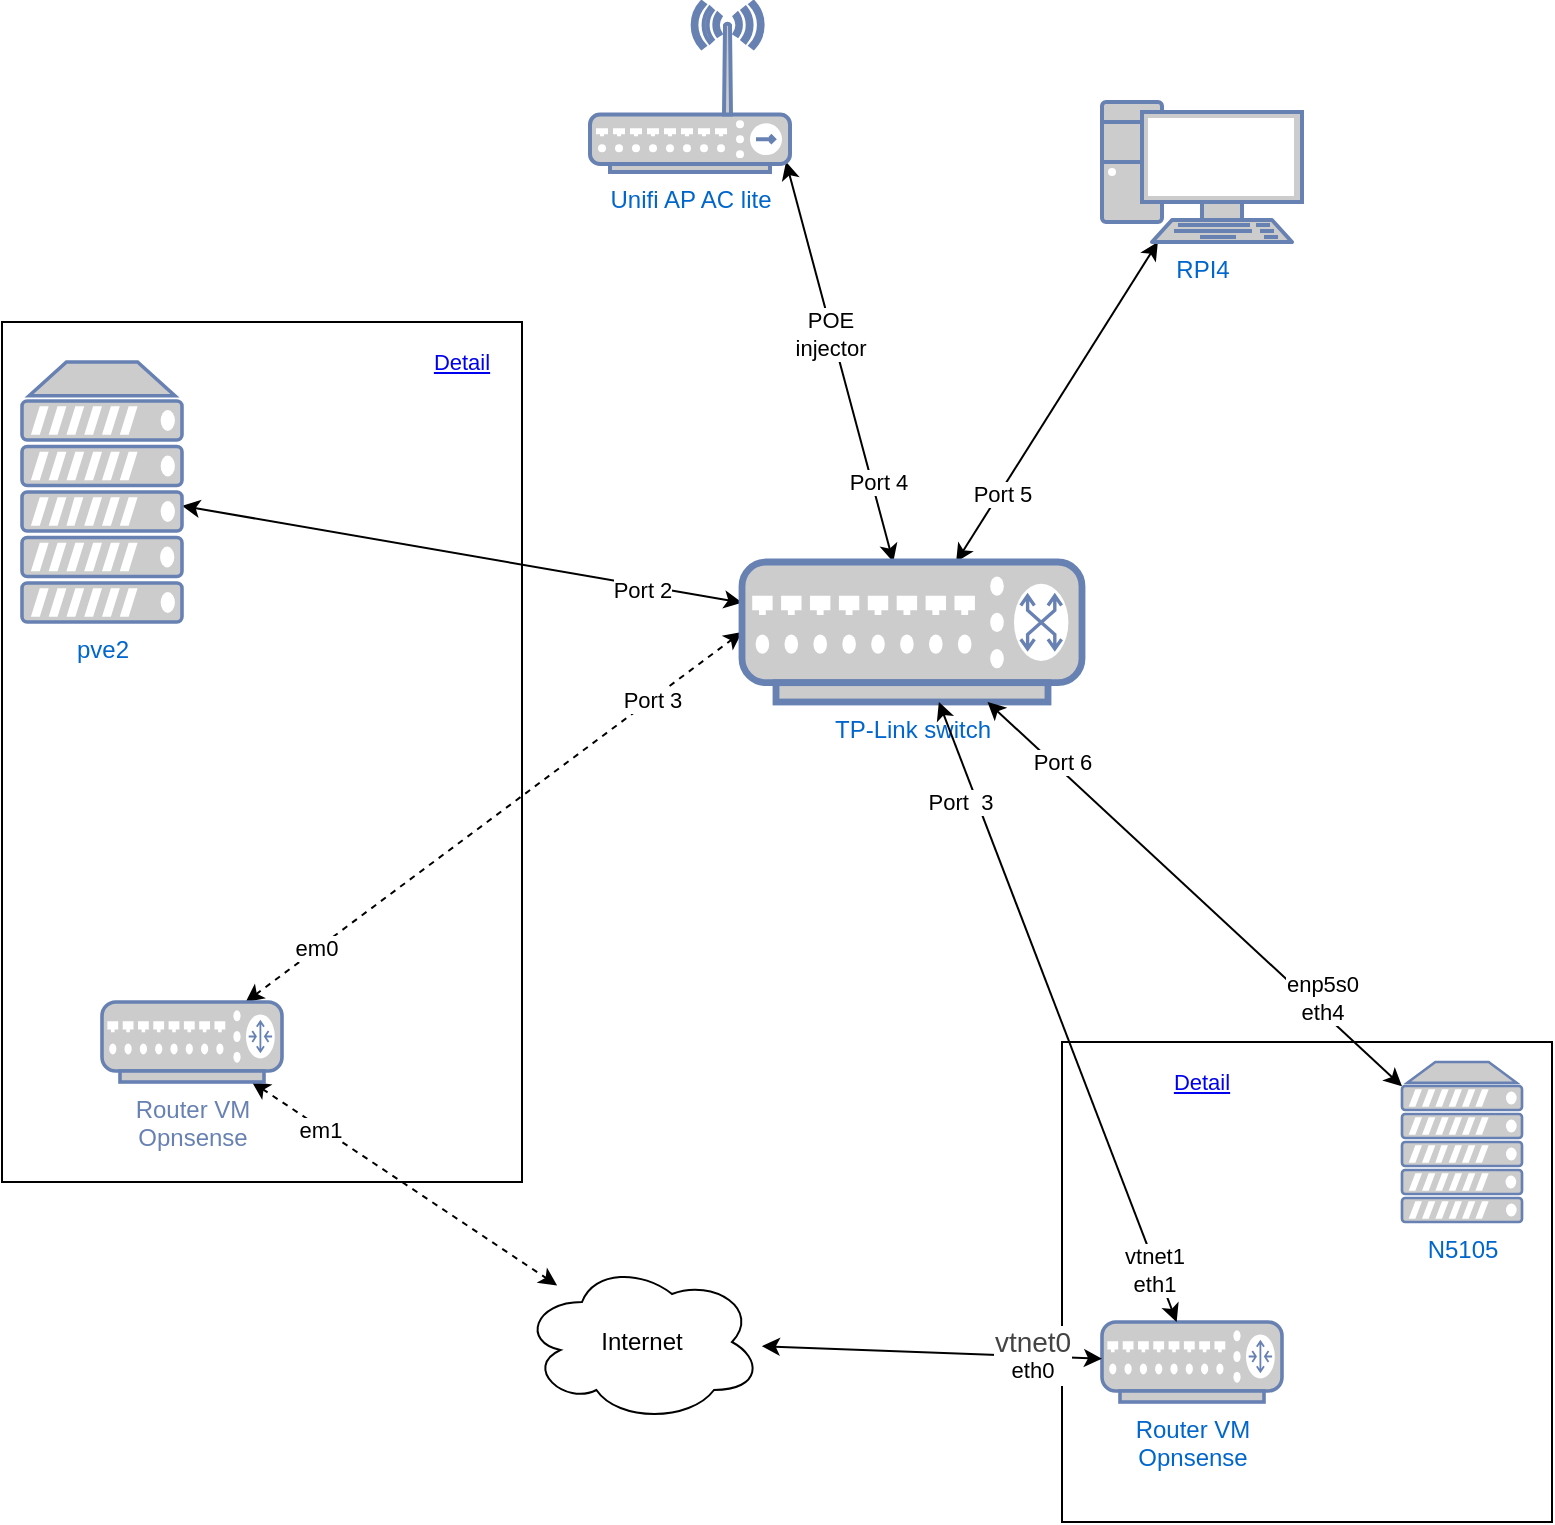 <mxfile version="20.3.7" type="github" pages="5">
  <diagram id="RK82QppB5NHQeaTOXXpw" name="Over All">
    <mxGraphModel dx="1422" dy="1967" grid="1" gridSize="10" guides="1" tooltips="1" connect="1" arrows="1" fold="1" page="1" pageScale="1" pageWidth="827" pageHeight="1169" math="0" shadow="0">
      <root>
        <mxCell id="0" />
        <mxCell id="1" parent="0" />
        <mxCell id="U8t9DFMX4hppF1b_Cr_i-9" value="" style="rounded=0;whiteSpace=wrap;html=1;glass=0;movable=1;" parent="1" vertex="1">
          <mxGeometry x="20" y="-930" width="260" height="430" as="geometry" />
        </mxCell>
        <mxCell id="sUbc3SVpJX_aVYCtfNj_-7" style="edgeStyle=none;rounded=0;orthogonalLoop=1;jettySize=auto;html=1;entryX=0;entryY=0.5;entryDx=0;entryDy=0;entryPerimeter=0;fontFamily=Helvetica;fontColor=#000000;startArrow=classic;startFill=1;dashed=1;" parent="1" source="U8t9DFMX4hppF1b_Cr_i-4" target="U8t9DFMX4hppF1b_Cr_i-5" edge="1">
          <mxGeometry relative="1" as="geometry" />
        </mxCell>
        <mxCell id="sUbc3SVpJX_aVYCtfNj_-8" value="em0" style="edgeLabel;html=1;align=center;verticalAlign=middle;resizable=0;points=[];fontFamily=Helvetica;fontColor=#000000;" parent="sUbc3SVpJX_aVYCtfNj_-7" vertex="1" connectable="0">
          <mxGeometry x="-0.714" y="1" relative="1" as="geometry">
            <mxPoint as="offset" />
          </mxGeometry>
        </mxCell>
        <mxCell id="sUbc3SVpJX_aVYCtfNj_-9" value="Port 3" style="edgeLabel;html=1;align=center;verticalAlign=middle;resizable=0;points=[];fontFamily=Helvetica;fontColor=#000000;" parent="sUbc3SVpJX_aVYCtfNj_-7" vertex="1" connectable="0">
          <mxGeometry x="0.63" relative="1" as="geometry">
            <mxPoint as="offset" />
          </mxGeometry>
        </mxCell>
        <mxCell id="sUbc3SVpJX_aVYCtfNj_-10" style="edgeStyle=none;rounded=0;orthogonalLoop=1;jettySize=auto;html=1;dashed=1;fontFamily=Helvetica;fontColor=#000000;startArrow=classic;startFill=1;" parent="1" source="U8t9DFMX4hppF1b_Cr_i-4" target="U8t9DFMX4hppF1b_Cr_i-16" edge="1">
          <mxGeometry relative="1" as="geometry" />
        </mxCell>
        <mxCell id="sUbc3SVpJX_aVYCtfNj_-11" value="em1" style="edgeLabel;html=1;align=center;verticalAlign=middle;resizable=0;points=[];fontFamily=Helvetica;fontColor=#000000;" parent="sUbc3SVpJX_aVYCtfNj_-10" vertex="1" connectable="0">
          <mxGeometry x="-0.546" y="-1" relative="1" as="geometry">
            <mxPoint as="offset" />
          </mxGeometry>
        </mxCell>
        <mxCell id="U8t9DFMX4hppF1b_Cr_i-4" value="&lt;font color=&quot;#6881b3&quot;&gt;Router VM&lt;br&gt;Opnsense&lt;/font&gt;" style="fontColor=#E6E6E6;verticalAlign=top;verticalLabelPosition=bottom;labelPosition=center;align=center;html=1;outlineConnect=0;fillColor=#CCCCCC;strokeColor=#6881B3;gradientColor=none;gradientDirection=north;strokeWidth=2;shape=mxgraph.networks.router;rounded=0;" parent="1" vertex="1">
          <mxGeometry x="70" y="-590" width="90" height="40" as="geometry" />
        </mxCell>
        <mxCell id="sUbc3SVpJX_aVYCtfNj_-1" style="edgeStyle=none;rounded=0;orthogonalLoop=1;jettySize=auto;html=1;fontFamily=Helvetica;fontColor=#000000;startArrow=classic;startFill=1;" parent="1" source="U8t9DFMX4hppF1b_Cr_i-5" target="U8t9DFMX4hppF1b_Cr_i-6" edge="1">
          <mxGeometry relative="1" as="geometry" />
        </mxCell>
        <mxCell id="sUbc3SVpJX_aVYCtfNj_-2" value="Port 2" style="edgeLabel;html=1;align=center;verticalAlign=middle;resizable=0;points=[];fontFamily=Helvetica;fontColor=#000000;" parent="sUbc3SVpJX_aVYCtfNj_-1" vertex="1" connectable="0">
          <mxGeometry x="-0.729" relative="1" as="geometry">
            <mxPoint x="-12" as="offset" />
          </mxGeometry>
        </mxCell>
        <mxCell id="sUbc3SVpJX_aVYCtfNj_-3" style="edgeStyle=none;rounded=0;orthogonalLoop=1;jettySize=auto;html=1;entryX=0.98;entryY=0.94;entryDx=0;entryDy=0;entryPerimeter=0;fontFamily=Helvetica;fontColor=#000000;startArrow=classic;startFill=1;" parent="1" source="U8t9DFMX4hppF1b_Cr_i-5" target="U8t9DFMX4hppF1b_Cr_i-10" edge="1">
          <mxGeometry relative="1" as="geometry" />
        </mxCell>
        <mxCell id="sUbc3SVpJX_aVYCtfNj_-4" value="Port 4" style="edgeLabel;html=1;align=center;verticalAlign=middle;resizable=0;points=[];fontFamily=Helvetica;fontColor=#000000;" parent="sUbc3SVpJX_aVYCtfNj_-3" vertex="1" connectable="0">
          <mxGeometry x="-0.701" relative="1" as="geometry">
            <mxPoint y="-10" as="offset" />
          </mxGeometry>
        </mxCell>
        <mxCell id="sUbc3SVpJX_aVYCtfNj_-12" value="POE&lt;br&gt;injector" style="edgeLabel;html=1;align=center;verticalAlign=middle;resizable=0;points=[];fontFamily=Helvetica;fontColor=#000000;" parent="sUbc3SVpJX_aVYCtfNj_-3" vertex="1" connectable="0">
          <mxGeometry x="0.151" y="1" relative="1" as="geometry">
            <mxPoint as="offset" />
          </mxGeometry>
        </mxCell>
        <mxCell id="sUbc3SVpJX_aVYCtfNj_-5" style="edgeStyle=none;rounded=0;orthogonalLoop=1;jettySize=auto;html=1;fontFamily=Helvetica;fontColor=#000000;startArrow=classic;startFill=1;" parent="1" source="U8t9DFMX4hppF1b_Cr_i-5" target="U8t9DFMX4hppF1b_Cr_i-13" edge="1">
          <mxGeometry relative="1" as="geometry" />
        </mxCell>
        <mxCell id="sUbc3SVpJX_aVYCtfNj_-6" value="Port 5" style="edgeLabel;html=1;align=center;verticalAlign=middle;resizable=0;points=[];fontFamily=Helvetica;fontColor=#000000;" parent="sUbc3SVpJX_aVYCtfNj_-5" vertex="1" connectable="0">
          <mxGeometry x="-0.694" relative="1" as="geometry">
            <mxPoint x="7" y="-10" as="offset" />
          </mxGeometry>
        </mxCell>
        <UserObject label="TP-Link switch" link="data:page/id,dd_UoUmQwpVErdtV02tc" id="U8t9DFMX4hppF1b_Cr_i-5">
          <mxCell style="fontColor=#0066CC;verticalAlign=top;verticalLabelPosition=bottom;labelPosition=center;align=center;html=1;outlineConnect=0;fillColor=#CCCCCC;strokeColor=#6881B3;gradientColor=none;gradientDirection=north;strokeWidth=2;shape=mxgraph.networks.switch;rounded=0;" parent="1" vertex="1">
            <mxGeometry x="390" y="-810" width="170" height="70" as="geometry" />
          </mxCell>
        </UserObject>
        <mxCell id="U8t9DFMX4hppF1b_Cr_i-6" value="pve2" style="fontColor=#0066CC;verticalAlign=top;verticalLabelPosition=bottom;labelPosition=center;align=center;html=1;outlineConnect=0;fillColor=#CCCCCC;strokeColor=#6881B3;gradientColor=none;gradientDirection=north;strokeWidth=2;shape=mxgraph.networks.server;rounded=0;" parent="1" vertex="1">
          <mxGeometry x="30" y="-910" width="80" height="130" as="geometry" />
        </mxCell>
        <UserObject label="Unifi AP AC lite" link="data:page/id,bRCjAlGiZhQxXE_Tppso" id="U8t9DFMX4hppF1b_Cr_i-10">
          <mxCell style="fontColor=#0066CC;verticalAlign=top;verticalLabelPosition=bottom;labelPosition=center;align=center;html=1;outlineConnect=0;fillColor=#CCCCCC;strokeColor=#6881B3;gradientColor=none;gradientDirection=north;strokeWidth=2;shape=mxgraph.networks.wireless_hub;rounded=0;" parent="1" vertex="1">
            <mxGeometry x="314" y="-1090" width="100" height="85" as="geometry" />
          </mxCell>
        </UserObject>
        <mxCell id="U8t9DFMX4hppF1b_Cr_i-13" value="RPI4" style="fontColor=#0066CC;verticalAlign=top;verticalLabelPosition=bottom;labelPosition=center;align=center;html=1;outlineConnect=0;fillColor=#CCCCCC;strokeColor=#6881B3;gradientColor=none;gradientDirection=north;strokeWidth=2;shape=mxgraph.networks.pc;rounded=0;" parent="1" vertex="1">
          <mxGeometry x="570" y="-1040" width="100" height="70" as="geometry" />
        </mxCell>
        <mxCell id="U8t9DFMX4hppF1b_Cr_i-16" value="Internet" style="ellipse;shape=cloud;whiteSpace=wrap;html=1;rounded=0;" parent="1" vertex="1">
          <mxGeometry x="280" y="-460" width="120" height="80" as="geometry" />
        </mxCell>
        <mxCell id="E8EOGPhub91n_TVj8ovf-1" value="" style="rounded=0;whiteSpace=wrap;html=1;glass=0;movable=1;" parent="1" vertex="1">
          <mxGeometry x="550" y="-570" width="245" height="240" as="geometry" />
        </mxCell>
        <UserObject label="Detail" link="data:page/id,qvgigx6a_49jUqLQ-mN9" id="nuNIrxT3Yfp7LdkT0Gri-2">
          <mxCell style="text;html=1;strokeColor=none;fillColor=none;whiteSpace=wrap;align=center;verticalAlign=middle;fontColor=#0000EE;fontStyle=4;fontSize=11;rounded=0;" parent="1" vertex="1">
            <mxGeometry x="220" y="-930" width="60" height="40" as="geometry" />
          </mxCell>
        </UserObject>
        <mxCell id="E8EOGPhub91n_TVj8ovf-2" value="Router VM&lt;br&gt;Opnsense" style="fontColor=#0066CC;verticalAlign=top;verticalLabelPosition=bottom;labelPosition=center;align=center;html=1;outlineConnect=0;fillColor=#CCCCCC;strokeColor=#6881B3;gradientColor=none;gradientDirection=north;strokeWidth=2;shape=mxgraph.networks.router;rounded=0;" parent="1" vertex="1">
          <mxGeometry x="570" y="-430" width="90" height="40" as="geometry" />
        </mxCell>
        <mxCell id="E8EOGPhub91n_TVj8ovf-3" style="rounded=0;orthogonalLoop=1;jettySize=auto;html=1;startArrow=classic;startFill=1;" parent="1" source="U8t9DFMX4hppF1b_Cr_i-16" target="E8EOGPhub91n_TVj8ovf-2" edge="1">
          <mxGeometry relative="1" as="geometry" />
        </mxCell>
        <mxCell id="E8EOGPhub91n_TVj8ovf-4" value="&lt;span style=&quot;box-sizing: border-box; -webkit-font-smoothing: antialiased; text-align: start;&quot;&gt;&lt;font color=&quot;#444444&quot;&gt;&lt;span style=&quot;font-size: 14px;&quot;&gt;vtnet0&lt;br&gt;&lt;/span&gt;&lt;/font&gt;eth0&lt;br&gt;&lt;/span&gt;" style="edgeLabel;html=1;align=center;verticalAlign=middle;resizable=0;points=[];fontFamily=Helvetica;" parent="E8EOGPhub91n_TVj8ovf-3" vertex="1" connectable="0">
          <mxGeometry x="0.588" y="1" relative="1" as="geometry">
            <mxPoint as="offset" />
          </mxGeometry>
        </mxCell>
        <mxCell id="E8EOGPhub91n_TVj8ovf-5" style="edgeStyle=none;rounded=0;orthogonalLoop=1;jettySize=auto;html=1;startArrow=classic;startFill=1;" parent="1" source="U8t9DFMX4hppF1b_Cr_i-5" target="E8EOGPhub91n_TVj8ovf-2" edge="1">
          <mxGeometry relative="1" as="geometry" />
        </mxCell>
        <mxCell id="E8EOGPhub91n_TVj8ovf-6" value="vtnet1&lt;br&gt;eth1" style="edgeLabel;html=1;align=center;verticalAlign=middle;resizable=0;points=[];" parent="E8EOGPhub91n_TVj8ovf-5" vertex="1" connectable="0">
          <mxGeometry x="0.825" y="-1" relative="1" as="geometry">
            <mxPoint as="offset" />
          </mxGeometry>
        </mxCell>
        <mxCell id="UX1452k8A1c65i7JiXQy-1" value="Port&amp;nbsp; 3" style="edgeLabel;html=1;align=center;verticalAlign=middle;resizable=0;points=[];fontFamily=Helvetica;rotation=0;" parent="E8EOGPhub91n_TVj8ovf-5" vertex="1" connectable="0">
          <mxGeometry x="-0.833" relative="1" as="geometry">
            <mxPoint y="24" as="offset" />
          </mxGeometry>
        </mxCell>
        <UserObject label="Detail" link="data:page/id,EVoiV-20_b1574V-V12t" linkTarget="_blank" id="ZFzWh5g-4yzC37SLdBZf-1">
          <mxCell style="text;html=1;strokeColor=none;fillColor=none;whiteSpace=wrap;align=center;verticalAlign=middle;fontColor=#0000EE;fontStyle=4;fontSize=11;rounded=0;" parent="1" vertex="1">
            <mxGeometry x="590" y="-570" width="60" height="40" as="geometry" />
          </mxCell>
        </UserObject>
        <mxCell id="UX1452k8A1c65i7JiXQy-2" value="N5105" style="fontColor=#0066CC;verticalAlign=top;verticalLabelPosition=bottom;labelPosition=center;align=center;html=1;outlineConnect=0;fillColor=#CCCCCC;strokeColor=#6881B3;gradientColor=none;gradientDirection=north;strokeWidth=2;shape=mxgraph.networks.server;rounded=0;" parent="1" vertex="1">
          <mxGeometry x="720" y="-560" width="60" height="80" as="geometry" />
        </mxCell>
        <mxCell id="UX1452k8A1c65i7JiXQy-4" style="edgeStyle=none;rounded=0;orthogonalLoop=1;jettySize=auto;html=1;fontFamily=Helvetica;fontColor=#E6E6E6;startArrow=classic;startFill=1;" parent="1" source="U8t9DFMX4hppF1b_Cr_i-5" target="UX1452k8A1c65i7JiXQy-2" edge="1">
          <mxGeometry relative="1" as="geometry" />
        </mxCell>
        <mxCell id="UX1452k8A1c65i7JiXQy-5" value="Port 6" style="edgeLabel;html=1;align=center;verticalAlign=middle;resizable=0;points=[];fontFamily=Helvetica;fontColor=#000000;" parent="UX1452k8A1c65i7JiXQy-4" vertex="1" connectable="0">
          <mxGeometry x="-0.797" y="-2" relative="1" as="geometry">
            <mxPoint x="17" y="9" as="offset" />
          </mxGeometry>
        </mxCell>
        <mxCell id="UX1452k8A1c65i7JiXQy-6" value="enp5s0&lt;br&gt;eth4" style="edgeLabel;html=1;align=center;verticalAlign=middle;resizable=0;points=[];fontFamily=Helvetica;fontColor=#000000;" parent="UX1452k8A1c65i7JiXQy-4" vertex="1" connectable="0">
          <mxGeometry x="0.808" y="-2" relative="1" as="geometry">
            <mxPoint x="-19" y="-27" as="offset" />
          </mxGeometry>
        </mxCell>
      </root>
    </mxGraphModel>
  </diagram>
  <diagram id="qvgigx6a_49jUqLQ-mN9" name="PVE2">
    <mxGraphModel dx="1422" dy="798" grid="1" gridSize="10" guides="1" tooltips="1" connect="1" arrows="1" fold="1" page="1" pageScale="1" pageWidth="827" pageHeight="1169" math="0" shadow="0">
      <root>
        <mxCell id="0" />
        <mxCell id="1" parent="0" />
      </root>
    </mxGraphModel>
  </diagram>
  <diagram id="bRCjAlGiZhQxXE_Tppso" name="unifi AP">
    <mxGraphModel dx="1422" dy="798" grid="1" gridSize="10" guides="1" tooltips="1" connect="1" arrows="1" fold="1" page="1" pageScale="1" pageWidth="827" pageHeight="1169" math="0" shadow="0">
      <root>
        <mxCell id="0" />
        <mxCell id="1" parent="0" />
      </root>
    </mxGraphModel>
  </diagram>
  <diagram id="dd_UoUmQwpVErdtV02tc" name="TP Link">
    <mxGraphModel dx="1422" dy="798" grid="1" gridSize="10" guides="1" tooltips="1" connect="1" arrows="1" fold="1" page="1" pageScale="1" pageWidth="827" pageHeight="1169" math="0" shadow="0">
      <root>
        <mxCell id="0" />
        <mxCell id="1" parent="0" />
        <UserObject label="Detail" link="https://k00.fr/wyxpyxpt9vwi5m" linkTarget="_blank" id="APVWYY4PI8kb8PdXXklH-2">
          <mxCell style="text;html=1;strokeColor=none;fillColor=none;whiteSpace=wrap;align=center;verticalAlign=middle;fontColor=#0000EE;fontStyle=4;" vertex="1" parent="1">
            <mxGeometry x="100" y="60" width="60" height="40" as="geometry" />
          </mxCell>
        </UserObject>
      </root>
    </mxGraphModel>
  </diagram>
  <diagram id="EVoiV-20_b1574V-V12t" name="routerProxmos">
    <mxGraphModel dx="1422" dy="798" grid="1" gridSize="10" guides="1" tooltips="1" connect="1" arrows="1" fold="1" page="1" pageScale="1" pageWidth="827" pageHeight="1169" math="0" shadow="0">
      <root>
        <mxCell id="0" />
        <mxCell id="1" parent="0" />
        <mxCell id="vMPKpMErEsN-NgxiQNDA-1" value="vtnet0 -&amp;gt;&amp;nbsp;enp2s0" style="text;html=1;align=center;verticalAlign=middle;resizable=0;points=[];autosize=1;strokeColor=none;fillColor=none;" parent="1" vertex="1">
          <mxGeometry x="80" y="310" width="110" height="30" as="geometry" />
        </mxCell>
        <mxCell id="vMPKpMErEsN-NgxiQNDA-2" value="Router" style="text;html=1;strokeColor=none;fillColor=none;align=center;verticalAlign=middle;whiteSpace=wrap;rounded=0;" parent="1" vertex="1">
          <mxGeometry x="80" y="270" width="60" height="30" as="geometry" />
        </mxCell>
        <mxCell id="KpJWm1l35_SeQhXtTUlO-1" value="vtnet1 -&amp;gt;&amp;nbsp;enp3s0" style="text;html=1;align=center;verticalAlign=middle;resizable=0;points=[];autosize=1;strokeColor=none;fillColor=none;" parent="1" vertex="1">
          <mxGeometry x="80" y="340" width="110" height="30" as="geometry" />
        </mxCell>
        <mxCell id="TNPYboO8dsVQQeQhL-n_-1" value="Router" style="text;html=1;strokeColor=none;fillColor=none;align=center;verticalAlign=middle;whiteSpace=wrap;rounded=0;" parent="1" vertex="1">
          <mxGeometry x="190" y="280" width="60" height="30" as="geometry" />
        </mxCell>
        <UserObject label="Detail" linkTarget="_blank" link="https://k00.fr/wyxpyx0gnc5oko" id="Kg0c7mC5RoJJJkBA93FS-1">
          <mxCell style="text;html=1;strokeColor=none;fillColor=none;whiteSpace=wrap;align=center;verticalAlign=middle;fontColor=#0000EE;fontStyle=4;fontSize=11;rounded=0;" vertex="1" parent="1">
            <mxGeometry x="130" y="60" width="80" height="60" as="geometry" />
          </mxCell>
        </UserObject>
      </root>
    </mxGraphModel>
  </diagram>
</mxfile>
